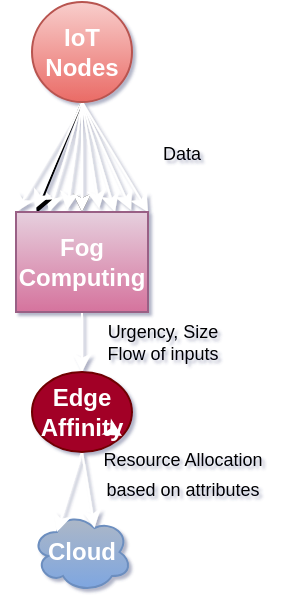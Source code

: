 <mxfile version="16.6.5" type="github"><diagram id="QjtZcI2xjGXzUkydpVQa" name="Page-1"><mxGraphModel dx="1730" dy="965" grid="1" gridSize="10" guides="1" tooltips="1" connect="1" arrows="1" fold="1" page="0" pageScale="1" pageWidth="827" pageHeight="1169" math="0" shadow="1"><root><mxCell id="0"/><mxCell id="1" parent="0"/><mxCell id="Y1Da8hXSZ1Wct3EFtL2h-8" style="rounded=0;orthogonalLoop=1;jettySize=auto;html=1;exitX=0.5;exitY=1;exitDx=0;exitDy=0;entryX=0.5;entryY=0;entryDx=0;entryDy=0;" edge="1" parent="1" source="Y1Da8hXSZ1Wct3EFtL2h-1" target="Y1Da8hXSZ1Wct3EFtL2h-4"><mxGeometry relative="1" as="geometry"/></mxCell><mxCell id="Y1Da8hXSZ1Wct3EFtL2h-9" style="edgeStyle=none;rounded=0;orthogonalLoop=1;jettySize=auto;html=1;exitX=0.5;exitY=1;exitDx=0;exitDy=0;entryX=0.75;entryY=0;entryDx=0;entryDy=0;strokeColor=#FFFFFF;" edge="1" parent="1" source="Y1Da8hXSZ1Wct3EFtL2h-1" target="Y1Da8hXSZ1Wct3EFtL2h-4"><mxGeometry relative="1" as="geometry"/></mxCell><mxCell id="Y1Da8hXSZ1Wct3EFtL2h-10" style="edgeStyle=none;rounded=0;orthogonalLoop=1;jettySize=auto;html=1;exitX=0.5;exitY=1;exitDx=0;exitDy=0;strokeColor=#FFFFFF;" edge="1" parent="1" source="Y1Da8hXSZ1Wct3EFtL2h-1" target="Y1Da8hXSZ1Wct3EFtL2h-4"><mxGeometry relative="1" as="geometry"/></mxCell><mxCell id="Y1Da8hXSZ1Wct3EFtL2h-11" style="edgeStyle=none;rounded=0;orthogonalLoop=1;jettySize=auto;html=1;exitX=0.5;exitY=1;exitDx=0;exitDy=0;entryX=0.25;entryY=0;entryDx=0;entryDy=0;strokeColor=#FFFFFF;" edge="1" parent="1" source="Y1Da8hXSZ1Wct3EFtL2h-1" target="Y1Da8hXSZ1Wct3EFtL2h-4"><mxGeometry relative="1" as="geometry"/></mxCell><mxCell id="Y1Da8hXSZ1Wct3EFtL2h-12" style="edgeStyle=none;rounded=0;orthogonalLoop=1;jettySize=auto;html=1;exitX=0.5;exitY=1;exitDx=0;exitDy=0;entryX=0;entryY=0;entryDx=0;entryDy=0;strokeColor=#FFFFFF;" edge="1" parent="1" source="Y1Da8hXSZ1Wct3EFtL2h-1" target="Y1Da8hXSZ1Wct3EFtL2h-4"><mxGeometry relative="1" as="geometry"/></mxCell><mxCell id="Y1Da8hXSZ1Wct3EFtL2h-13" style="edgeStyle=none;rounded=0;orthogonalLoop=1;jettySize=auto;html=1;exitX=0.5;exitY=1;exitDx=0;exitDy=0;entryX=1;entryY=0;entryDx=0;entryDy=0;strokeColor=#FFFFFF;" edge="1" parent="1" source="Y1Da8hXSZ1Wct3EFtL2h-1" target="Y1Da8hXSZ1Wct3EFtL2h-4"><mxGeometry relative="1" as="geometry"/></mxCell><mxCell id="Y1Da8hXSZ1Wct3EFtL2h-15" style="edgeStyle=none;rounded=0;orthogonalLoop=1;jettySize=auto;html=1;exitX=0.5;exitY=1;exitDx=0;exitDy=0;entryX=0.157;entryY=0.01;entryDx=0;entryDy=0;entryPerimeter=0;" edge="1" parent="1" source="Y1Da8hXSZ1Wct3EFtL2h-1" target="Y1Da8hXSZ1Wct3EFtL2h-4"><mxGeometry relative="1" as="geometry"/></mxCell><mxCell id="Y1Da8hXSZ1Wct3EFtL2h-16" style="edgeStyle=none;rounded=0;orthogonalLoop=1;jettySize=auto;html=1;exitX=0.5;exitY=1;exitDx=0;exitDy=0;entryX=0.387;entryY=-0.02;entryDx=0;entryDy=0;entryPerimeter=0;strokeColor=#FFFFFF;" edge="1" parent="1" source="Y1Da8hXSZ1Wct3EFtL2h-1" target="Y1Da8hXSZ1Wct3EFtL2h-4"><mxGeometry relative="1" as="geometry"/></mxCell><mxCell id="Y1Da8hXSZ1Wct3EFtL2h-17" style="edgeStyle=none;rounded=0;orthogonalLoop=1;jettySize=auto;html=1;exitX=0.5;exitY=1;exitDx=0;exitDy=0;entryX=0.872;entryY=-0.02;entryDx=0;entryDy=0;entryPerimeter=0;strokeColor=#FFFFFF;" edge="1" parent="1" source="Y1Da8hXSZ1Wct3EFtL2h-1" target="Y1Da8hXSZ1Wct3EFtL2h-4"><mxGeometry relative="1" as="geometry"/></mxCell><mxCell id="Y1Da8hXSZ1Wct3EFtL2h-18" style="edgeStyle=none;rounded=0;orthogonalLoop=1;jettySize=auto;html=1;exitX=0.5;exitY=1;exitDx=0;exitDy=0;entryX=0.63;entryY=-0.035;entryDx=0;entryDy=0;entryPerimeter=0;strokeColor=#FFFFFF;" edge="1" parent="1" source="Y1Da8hXSZ1Wct3EFtL2h-1" target="Y1Da8hXSZ1Wct3EFtL2h-4"><mxGeometry relative="1" as="geometry"/></mxCell><mxCell id="Y1Da8hXSZ1Wct3EFtL2h-19" style="edgeStyle=none;rounded=0;orthogonalLoop=1;jettySize=auto;html=1;exitX=0.5;exitY=1;exitDx=0;exitDy=0;entryX=0.145;entryY=-0.035;entryDx=0;entryDy=0;entryPerimeter=0;strokeColor=#FFFFFF;" edge="1" parent="1" source="Y1Da8hXSZ1Wct3EFtL2h-1" target="Y1Da8hXSZ1Wct3EFtL2h-4"><mxGeometry relative="1" as="geometry"/></mxCell><mxCell id="Y1Da8hXSZ1Wct3EFtL2h-1" value="&lt;b&gt;&lt;font color=&quot;#ffffff&quot;&gt;IoT Nodes&lt;/font&gt;&lt;/b&gt;" style="ellipse;whiteSpace=wrap;html=1;aspect=fixed;fillColor=#f8cecc;strokeColor=#b85450;gradientColor=#ea6b66;" vertex="1" parent="1"><mxGeometry x="310" y="105" width="50" height="50" as="geometry"/></mxCell><mxCell id="Y1Da8hXSZ1Wct3EFtL2h-2" value="&lt;b&gt;&lt;font color=&quot;#ffffff&quot;&gt;Cloud&lt;/font&gt;&lt;/b&gt;" style="ellipse;shape=cloud;whiteSpace=wrap;html=1;fillColor=#ACB7C7;gradientColor=#7ea6e0;strokeColor=#6c8ebf;" vertex="1" parent="1"><mxGeometry x="310" y="360" width="50" height="40" as="geometry"/></mxCell><mxCell id="Y1Da8hXSZ1Wct3EFtL2h-28" style="edgeStyle=none;rounded=0;orthogonalLoop=1;jettySize=auto;html=1;exitX=0.5;exitY=1;exitDx=0;exitDy=0;entryX=0.5;entryY=0;entryDx=0;entryDy=0;fontSize=12;fontColor=#000000;strokeColor=#FFFFFF;" edge="1" parent="1" source="Y1Da8hXSZ1Wct3EFtL2h-4" target="Y1Da8hXSZ1Wct3EFtL2h-27"><mxGeometry relative="1" as="geometry"/></mxCell><mxCell id="Y1Da8hXSZ1Wct3EFtL2h-4" value="&lt;b&gt;&lt;font color=&quot;#ffffff&quot;&gt;Fog Computing&lt;/font&gt;&lt;/b&gt;" style="rounded=0;whiteSpace=wrap;html=1;fillColor=#e6d0de;gradientColor=#d5739d;strokeColor=#996185;" vertex="1" parent="1"><mxGeometry x="302" y="210" width="66" height="50" as="geometry"/></mxCell><mxCell id="Y1Da8hXSZ1Wct3EFtL2h-20" value="&lt;font style=&quot;font-size: 9px&quot;&gt;Data&lt;/font&gt;" style="text;html=1;strokeColor=none;fillColor=none;align=center;verticalAlign=middle;whiteSpace=wrap;rounded=0;" vertex="1" parent="1"><mxGeometry x="370" y="170" width="30" height="20" as="geometry"/></mxCell><mxCell id="Y1Da8hXSZ1Wct3EFtL2h-29" style="edgeStyle=none;rounded=0;orthogonalLoop=1;jettySize=auto;html=1;exitX=0.5;exitY=1;exitDx=0;exitDy=0;entryX=0.25;entryY=0.25;entryDx=0;entryDy=0;entryPerimeter=0;fontSize=12;fontColor=#000000;strokeColor=#FFFFFF;" edge="1" parent="1" source="Y1Da8hXSZ1Wct3EFtL2h-27" target="Y1Da8hXSZ1Wct3EFtL2h-2"><mxGeometry relative="1" as="geometry"/></mxCell><mxCell id="Y1Da8hXSZ1Wct3EFtL2h-30" style="edgeStyle=none;rounded=0;orthogonalLoop=1;jettySize=auto;html=1;exitX=0.5;exitY=1;exitDx=0;exitDy=0;entryX=0.625;entryY=0.2;entryDx=0;entryDy=0;entryPerimeter=0;fontSize=12;fontColor=#000000;strokeColor=#FFFFFF;" edge="1" parent="1" source="Y1Da8hXSZ1Wct3EFtL2h-27" target="Y1Da8hXSZ1Wct3EFtL2h-2"><mxGeometry relative="1" as="geometry"/></mxCell><mxCell id="Y1Da8hXSZ1Wct3EFtL2h-27" value="&lt;font style=&quot;font-size: 12px&quot; color=&quot;#ffffff&quot;&gt;&lt;b&gt;Edge Affinity&lt;/b&gt;&lt;/font&gt;" style="ellipse;whiteSpace=wrap;html=1;fontSize=8;fillColor=#a20025;strokeColor=#6F0000;fontColor=#ffffff;" vertex="1" parent="1"><mxGeometry x="310" y="290" width="50" height="40" as="geometry"/></mxCell><mxCell id="Y1Da8hXSZ1Wct3EFtL2h-36" value="" style="edgeStyle=none;rounded=0;orthogonalLoop=1;jettySize=auto;html=1;fontSize=9;fontColor=#FFFFFF;strokeColor=#FFFFFF;" edge="1" parent="1" source="Y1Da8hXSZ1Wct3EFtL2h-31" target="Y1Da8hXSZ1Wct3EFtL2h-27"><mxGeometry relative="1" as="geometry"/></mxCell><mxCell id="Y1Da8hXSZ1Wct3EFtL2h-31" value="&lt;font style=&quot;font-size: 9px&quot;&gt;Resource Allocation &lt;br&gt;based on attributes&lt;/font&gt;" style="text;html=1;align=center;verticalAlign=middle;resizable=0;points=[];autosize=1;strokeColor=none;fillColor=none;fontSize=12;fontColor=#000000;" vertex="1" parent="1"><mxGeometry x="340" y="320" width="90" height="40" as="geometry"/></mxCell><mxCell id="Y1Da8hXSZ1Wct3EFtL2h-32" value="&lt;font style=&quot;font-size: 9px&quot;&gt;Urgency, Size&lt;br&gt;Flow of inputs&lt;/font&gt;" style="text;html=1;align=center;verticalAlign=middle;resizable=0;points=[];autosize=1;strokeColor=none;fillColor=none;fontSize=9;fontColor=#000000;" vertex="1" parent="1"><mxGeometry x="340" y="260" width="70" height="30" as="geometry"/></mxCell></root></mxGraphModel></diagram></mxfile>